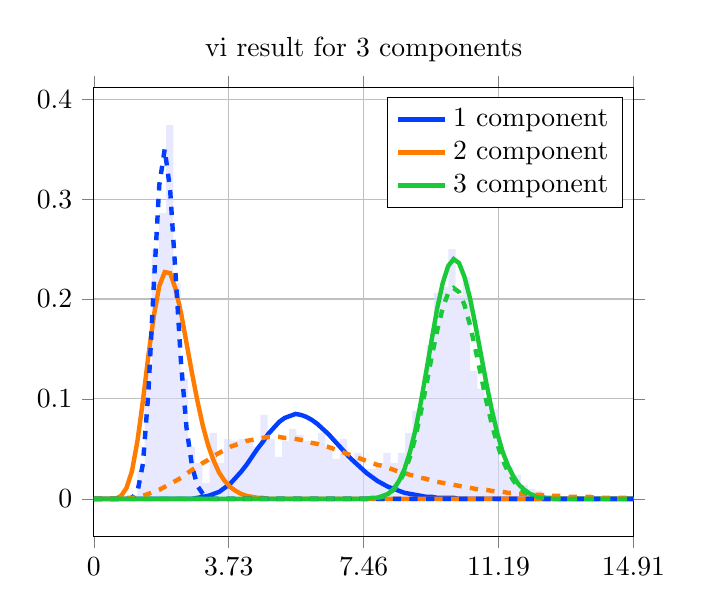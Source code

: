 \begin{tikzpicture}
\begin{axis}[title={vi result for 3 components}, yticklabel style={/pgf/number format/fixed,
            /pgf/number format/precision=3}, grid={major}, yminorgrids={true}, tick align={outside}, xtick={0.0,3.728,7.457,11.185,14.914}, xmin={0.0}, xmax={14.914}, scaled y ticks={false}]
    \addplot[ybar interval, fill={blue!15}, forget plot, opacity={0.6}, draw={none}, bar width={5.0e-6}]
        table[row sep={\\}]
        {
            \\
            1.0  0.004  \\
            1.2  0.028  \\
            1.4  0.13  \\
            1.6  0.25  \\
            1.8  0.286  \\
            2.0  0.374  \\
            2.2  0.216  \\
            2.4  0.12  \\
            2.6  0.052  \\
            2.8  0.036  \\
            3.0  0.016  \\
            3.2  0.066  \\
            3.4  0.036  \\
            3.6  0.06  \\
            3.8  0.058  \\
            4.0  0.06  \\
            4.2  0.058  \\
            4.4  0.052  \\
            4.6  0.084  \\
            4.8  0.06  \\
            5.0  0.042  \\
            5.2  0.058  \\
            5.4  0.07  \\
            5.6  0.064  \\
            5.8  0.058  \\
            6.0  0.056  \\
            6.2  0.066  \\
            6.4  0.052  \\
            6.6  0.04  \\
            6.8  0.06  \\
            7.0  0.038  \\
            7.2  0.046  \\
            7.4  0.03  \\
            7.6  0.03  \\
            7.8  0.036  \\
            8.0  0.046  \\
            8.2  0.036  \\
            8.4  0.046  \\
            8.6  0.066  \\
            8.8  0.088  \\
            9.0  0.104  \\
            9.2  0.154  \\
            9.4  0.206  \\
            9.6  0.212  \\
            9.8  0.25  \\
            10.0  0.204  \\
            10.2  0.222  \\
            10.4  0.128  \\
            10.6  0.11  \\
            10.8  0.1  \\
            11.0  0.09  \\
            11.2  0.038  \\
            11.4  0.032  \\
            11.6  0.024  \\
            11.8  0.014  \\
            12.0  0.01  \\
            12.2  0.008  \\
            12.4  0.002  \\
            12.6  0.002  \\
            12.8  0.002  \\
            13.0  0.002  \\
            13.2  0.002  \\
            13.4  0.002  \\
            13.6  0.0  \\
            13.8  0.002  \\
            14.0  0.002  \\
            14.2  0.0  \\
            14.4  0.002  \\
            14.6  0.0  \\
            14.8  0.002  \\
            15.0  0.0  \\
        }
        ;
    \addplot[style={{ultra thick}}, color={rgb,1:red,0.008;green,0.243;blue,1.0}]
        table[row sep={\\}]
        {
            \\
            0.0  0.0  \\
            0.151  4.851e-30  \\
            0.301  6.353e-23  \\
            0.452  7.034e-19  \\
            0.603  4.298e-16  \\
            0.753  5.369e-14  \\
            0.904  2.458e-12  \\
            1.055  5.626e-11  \\
            1.205  7.755e-10  \\
            1.356  7.258e-9  \\
            1.506  5.004e-8  \\
            1.657  2.694e-7  \\
            1.808  1.183e-6  \\
            1.958  4.375e-6  \\
            2.109  1.399e-5  \\
            2.26  3.942e-5  \\
            2.41  9.958e-5  \\
            2.561  0.0  \\
            2.712  0.0  \\
            2.862  0.001  \\
            3.013  0.002  \\
            3.164  0.003  \\
            3.314  0.005  \\
            3.465  0.007  \\
            3.615  0.011  \\
            3.766  0.015  \\
            3.917  0.021  \\
            4.067  0.027  \\
            4.218  0.034  \\
            4.369  0.042  \\
            4.519  0.05  \\
            4.67  0.057  \\
            4.821  0.065  \\
            4.971  0.071  \\
            5.122  0.077  \\
            5.273  0.081  \\
            5.423  0.083  \\
            5.574  0.085  \\
            5.725  0.084  \\
            5.875  0.082  \\
            6.026  0.079  \\
            6.176  0.075  \\
            6.327  0.07  \\
            6.478  0.065  \\
            6.628  0.059  \\
            6.779  0.053  \\
            6.93  0.047  \\
            7.08  0.041  \\
            7.231  0.036  \\
            7.382  0.031  \\
            7.532  0.026  \\
            7.683  0.022  \\
            7.834  0.018  \\
            7.984  0.015  \\
            8.135  0.012  \\
            8.286  0.01  \\
            8.436  0.008  \\
            8.587  0.006  \\
            8.737  0.005  \\
            8.888  0.004  \\
            9.039  0.003  \\
            9.189  0.002  \\
            9.34  0.002  \\
            9.491  0.001  \\
            9.641  0.001  \\
            9.792  0.001  \\
            9.943  0.001  \\
            10.093  0.0  \\
            10.244  0.0  \\
            10.395  0.0  \\
            10.545  0.0  \\
            10.696  0.0  \\
            10.846  9.902e-5  \\
            10.997  7.18e-5  \\
            11.148  5.182e-5  \\
            11.298  3.723e-5  \\
            11.449  2.664e-5  \\
            11.6  1.897e-5  \\
            11.75  1.346e-5  \\
            11.901  9.51e-6  \\
            12.052  6.693e-6  \\
            12.202  4.692e-6  \\
            12.353  3.277e-6  \\
            12.504  2.28e-6  \\
            12.654  1.581e-6  \\
            12.805  1.093e-6  \\
            12.956  7.524e-7  \\
            13.106  5.164e-7  \\
            13.257  3.533e-7  \\
            13.407  2.409e-7  \\
            13.558  1.638e-7  \\
            13.709  1.11e-7  \\
            13.859  7.502e-8  \\
            14.01  5.055e-8  \\
            14.161  3.397e-8  \\
            14.311  2.276e-8  \\
            14.462  1.521e-8  \\
            14.613  1.013e-8  \\
            14.763  6.736e-9  \\
            14.914  4.466e-9  \\
        }
        ;
    \addlegendentry {1 component}
    \addplot[style={{ultra thick}}, color={rgb,1:red,1.0;green,0.486;blue,0.0}]
        table[row sep={\\}]
        {
            \\
            0.0  0.0  \\
            0.151  3.14e-10  \\
            0.301  6.045e-7  \\
            0.452  3.451e-5  \\
            0.603  0.0  \\
            0.753  0.003  \\
            0.904  0.011  \\
            1.055  0.028  \\
            1.205  0.058  \\
            1.356  0.098  \\
            1.506  0.143  \\
            1.657  0.183  \\
            1.808  0.213  \\
            1.958  0.227  \\
            2.109  0.226  \\
            2.26  0.21  \\
            2.41  0.186  \\
            2.561  0.156  \\
            2.712  0.126  \\
            2.862  0.098  \\
            3.013  0.073  \\
            3.164  0.053  \\
            3.314  0.038  \\
            3.465  0.026  \\
            3.615  0.018  \\
            3.766  0.012  \\
            3.917  0.008  \\
            4.067  0.005  \\
            4.218  0.003  \\
            4.369  0.002  \\
            4.519  0.001  \\
            4.67  0.001  \\
            4.821  0.0  \\
            4.971  0.0  \\
            5.122  0.0  \\
            5.273  7.664e-5  \\
            5.423  4.336e-5  \\
            5.574  2.431e-5  \\
            5.725  1.35e-5  \\
            5.875  7.439e-6  \\
            6.026  4.065e-6  \\
            6.176  2.204e-6  \\
            6.327  1.187e-6  \\
            6.478  6.345e-7  \\
            6.628  3.37e-7  \\
            6.779  1.778e-7  \\
            6.93  9.329e-8  \\
            7.08  4.866e-8  \\
            7.231  2.524e-8  \\
            7.382  1.302e-8  \\
            7.532  6.684e-9  \\
            7.683  3.414e-9  \\
            7.834  1.736e-9  \\
            7.984  8.785e-10  \\
            8.135  4.427e-10  \\
            8.286  2.222e-10  \\
            8.436  1.11e-10  \\
            8.587  5.528e-11  \\
            8.737  2.742e-11  \\
            8.888  1.355e-11  \\
            9.039  6.671e-12  \\
            9.189  3.274e-12  \\
            9.34  1.602e-12  \\
            9.491  7.809e-13  \\
            9.641  3.796e-13  \\
            9.792  1.84e-13  \\
            9.943  8.891e-14  \\
            10.093  4.284e-14  \\
            10.244  2.059e-14  \\
            10.395  9.869e-15  \\
            10.545  4.718e-15  \\
            10.696  2.25e-15  \\
            10.846  1.07e-15  \\
            10.997  5.081e-16  \\
            11.148  2.406e-16  \\
            11.298  1.137e-16  \\
            11.449  5.359e-17  \\
            11.6  2.521e-17  \\
            11.75  1.184e-17  \\
            11.901  5.545e-18  \\
            12.052  2.593e-18  \\
            12.202  1.21e-18  \\
            12.353  5.638e-19  \\
            12.504  2.622e-19  \\
            12.654  1.217e-19  \\
            12.805  5.64e-20  \\
            12.956  2.609e-20  \\
            13.106  1.205e-20  \\
            13.257  5.555e-21  \\
            13.407  2.558e-21  \\
            13.558  1.176e-21  \\
            13.709  5.395e-22  \\
            13.859  2.473e-22  \\
            14.01  1.132e-22  \\
            14.161  5.171e-23  \\
            14.311  2.36e-23  \\
            14.462  1.075e-23  \\
            14.613  4.894e-24  \\
            14.763  2.224e-24  \\
            14.914  1.01e-24  \\
        }
        ;
    \addlegendentry {2 component}
    \addplot[style={{ultra thick}}, color={rgb,1:red,0.102;green,0.788;blue,0.22}]
        table[row sep={\\}]
        {
            \\
            0.0  0.0  \\
            0.151  3.506e-276  \\
            0.301  4.491e-218  \\
            0.452  1.274e-184  \\
            0.603  2.912e-161  \\
            0.753  1.959e-143  \\
            0.904  4.183e-129  \\
            1.055  3.44e-117  \\
            1.205  4.838e-107  \\
            1.356  3.041e-98  \\
            1.506  1.647e-90  \\
            1.657  1.228e-83  \\
            1.808  1.78e-77  \\
            1.958  6.524e-72  \\
            2.109  7.411e-67  \\
            2.26  3.068e-62  \\
            2.41  5.275e-58  \\
            2.561  4.189e-54  \\
            2.712  1.678e-50  \\
            2.862  3.654e-47  \\
            3.013  4.602e-44  \\
            3.164  3.537e-41  \\
            3.314  1.736e-38  \\
            3.465  5.669e-36  \\
            3.615  1.274e-33  \\
            3.766  2.032e-31  \\
            3.917  2.363e-29  \\
            4.067  2.052e-27  \\
            4.218  1.359e-25  \\
            4.369  6.995e-24  \\
            4.519  2.848e-22  \\
            4.67  9.308e-21  \\
            4.821  2.478e-19  \\
            4.971  5.439e-18  \\
            5.122  9.959e-17  \\
            5.273  1.537e-15  \\
            5.423  2.02e-14  \\
            5.574  2.279e-13  \\
            5.725  2.226e-12  \\
            5.875  1.896e-11  \\
            6.026  1.419e-10  \\
            6.176  9.384e-10  \\
            6.327  5.519e-9  \\
            6.478  2.902e-8  \\
            6.628  1.372e-7  \\
            6.779  5.854e-7  \\
            6.93  2.266e-6  \\
            7.08  7.993e-6  \\
            7.231  2.578e-5  \\
            7.382  7.633e-5  \\
            7.532  0.0  \\
            7.683  0.001  \\
            7.834  0.001  \\
            7.984  0.003  \\
            8.135  0.005  \\
            8.286  0.01  \\
            8.436  0.018  \\
            8.587  0.03  \\
            8.737  0.047  \\
            8.888  0.069  \\
            9.039  0.097  \\
            9.189  0.128  \\
            9.34  0.16  \\
            9.491  0.191  \\
            9.641  0.216  \\
            9.792  0.233  \\
            9.943  0.24  \\
            10.093  0.236  \\
            10.244  0.222  \\
            10.395  0.201  \\
            10.545  0.174  \\
            10.696  0.145  \\
            10.846  0.116  \\
            10.997  0.089  \\
            11.148  0.066  \\
            11.298  0.047  \\
            11.449  0.033  \\
            11.6  0.022  \\
            11.75  0.014  \\
            11.901  0.009  \\
            12.052  0.005  \\
            12.202  0.003  \\
            12.353  0.002  \\
            12.504  0.001  \\
            12.654  0.001  \\
            12.805  0.0  \\
            12.956  0.0  \\
            13.106  7.003e-5  \\
            13.257  3.381e-5  \\
            13.407  1.591e-5  \\
            13.558  7.304e-6  \\
            13.709  3.272e-6  \\
            13.859  1.431e-6  \\
            14.01  6.117e-7  \\
            14.161  2.555e-7  \\
            14.311  1.044e-7  \\
            14.462  4.171e-8  \\
            14.613  1.632e-8  \\
            14.763  6.251e-9  \\
            14.914  2.346e-9  \\
        }
        ;
    \addlegendentry {3 component}
    \addplot[style={{ultra thick, dashed}}, color={rgb,1:red,0.008;green,0.243;blue,1.0}]
        table[row sep={\\}]
        {
            \\
            0.0  0.0  \\
            0.151  6.336e-29  \\
            0.301  1.712e-18  \\
            0.452  6.202e-13  \\
            0.603  2.273e-9  \\
            0.753  6.725e-7  \\
            0.904  4.048e-5  \\
            1.055  0.001  \\
            1.205  0.007  \\
            1.356  0.035  \\
            1.506  0.106  \\
            1.657  0.214  \\
            1.808  0.314  \\
            1.958  0.35  \\
            2.109  0.309  \\
            2.26  0.224  \\
            2.41  0.136  \\
            2.561  0.071  \\
            2.712  0.033  \\
            2.862  0.013  \\
            3.013  0.005  \\
            3.164  0.002  \\
            3.314  0.0  \\
            3.465  0.0  \\
            3.615  3.425e-5  \\
            3.766  8.272e-6  \\
            3.917  1.877e-6  \\
            4.067  4.02e-7  \\
            4.218  8.159e-8  \\
            4.369  1.576e-8  \\
            4.519  2.906e-9  \\
            4.67  5.13e-10  \\
            4.821  8.697e-11  \\
            4.971  1.419e-11  \\
            5.122  2.235e-12  \\
            5.273  3.402e-13  \\
            5.423  5.016e-14  \\
            5.574  7.177e-15  \\
            5.725  9.98e-16  \\
            5.875  1.351e-16  \\
            6.026  1.782e-17  \\
            6.176  2.294e-18  \\
            6.327  2.886e-19  \\
            6.478  3.551e-20  \\
            6.628  4.278e-21  \\
            6.779  5.051e-22  \\
            6.93  5.85e-23  \\
            7.08  6.652e-24  \\
            7.231  7.431e-25  \\
            7.382  8.162e-26  \\
            7.532  8.82e-27  \\
            7.683  9.384e-28  \\
            7.834  9.836e-29  \\
            7.984  1.016e-29  \\
            8.135  1.035e-30  \\
            8.286  1.041e-31  \\
            8.436  1.033e-32  \\
            8.587  1.012e-33  \\
            8.737  9.804e-35  \\
            8.888  9.385e-36  \\
            9.039  8.884e-37  \\
            9.189  8.32e-38  \\
            9.34  7.709e-39  \\
            9.491  7.072e-40  \\
            9.641  6.424e-41  \\
            9.792  5.779e-42  \\
            9.943  5.152e-43  \\
            10.093  4.552e-44  \\
            10.244  3.987e-45  \\
            10.395  3.463e-46  \\
            10.545  2.983e-47  \\
            10.696  2.549e-48  \\
            10.846  2.162e-49  \\
            10.997  1.819e-50  \\
            11.148  1.52e-51  \\
            11.298  1.261e-52  \\
            11.449  1.039e-53  \\
            11.6  8.501e-55  \\
            11.75  6.911e-56  \\
            11.901  5.582e-57  \\
            12.052  4.481e-58  \\
            12.202  3.575e-59  \\
            12.353  2.835e-60  \\
            12.504  2.236e-61  \\
            12.654  1.753e-62  \\
            12.805  1.367e-63  \\
            12.956  1.06e-64  \\
            13.106  8.179e-66  \\
            13.257  6.277e-67  \\
            13.407  4.793e-68  \\
            13.558  3.643e-69  \\
            13.709  2.755e-70  \\
            13.859  2.073e-71  \\
            14.01  1.553e-72  \\
            14.161  1.159e-73  \\
            14.311  8.604e-75  \\
            14.462  6.362e-76  \\
            14.613  4.684e-77  \\
            14.763  3.434e-78  \\
            14.914  2.508e-79  \\
        }
        ;
    \addplot[style={{ultra thick, dashed}}, color={rgb,1:red,1.0;green,0.486;blue,0.0}]
        table[row sep={\\}]
        {
            \\
            0.0  0.0  \\
            0.151  1.962e-7  \\
            0.301  5.4e-6  \\
            0.452  3.527e-5  \\
            0.603  0.0  \\
            0.753  0.0  \\
            0.904  0.001  \\
            1.055  0.001  \\
            1.205  0.002  \\
            1.356  0.003  \\
            1.506  0.005  \\
            1.657  0.007  \\
            1.808  0.009  \\
            1.958  0.012  \\
            2.109  0.015  \\
            2.26  0.018  \\
            2.41  0.021  \\
            2.561  0.025  \\
            2.712  0.029  \\
            2.862  0.032  \\
            3.013  0.036  \\
            3.164  0.039  \\
            3.314  0.043  \\
            3.465  0.046  \\
            3.615  0.049  \\
            3.766  0.052  \\
            3.917  0.054  \\
            4.067  0.056  \\
            4.218  0.058  \\
            4.369  0.059  \\
            4.519  0.06  \\
            4.67  0.061  \\
            4.821  0.062  \\
            4.971  0.062  \\
            5.122  0.062  \\
            5.273  0.061  \\
            5.423  0.061  \\
            5.574  0.06  \\
            5.725  0.059  \\
            5.875  0.058  \\
            6.026  0.056  \\
            6.176  0.055  \\
            6.327  0.053  \\
            6.478  0.052  \\
            6.628  0.05  \\
            6.779  0.048  \\
            6.93  0.046  \\
            7.08  0.044  \\
            7.231  0.042  \\
            7.382  0.04  \\
            7.532  0.038  \\
            7.683  0.036  \\
            7.834  0.034  \\
            7.984  0.033  \\
            8.135  0.031  \\
            8.286  0.029  \\
            8.436  0.027  \\
            8.587  0.026  \\
            8.737  0.024  \\
            8.888  0.023  \\
            9.039  0.021  \\
            9.189  0.02  \\
            9.34  0.018  \\
            9.491  0.017  \\
            9.641  0.016  \\
            9.792  0.015  \\
            9.943  0.014  \\
            10.093  0.013  \\
            10.244  0.012  \\
            10.395  0.011  \\
            10.545  0.01  \\
            10.696  0.009  \\
            10.846  0.009  \\
            10.997  0.008  \\
            11.148  0.007  \\
            11.298  0.007  \\
            11.449  0.006  \\
            11.6  0.006  \\
            11.75  0.005  \\
            11.901  0.005  \\
            12.052  0.004  \\
            12.202  0.004  \\
            12.353  0.004  \\
            12.504  0.003  \\
            12.654  0.003  \\
            12.805  0.003  \\
            12.956  0.003  \\
            13.106  0.002  \\
            13.257  0.002  \\
            13.407  0.002  \\
            13.558  0.002  \\
            13.709  0.002  \\
            13.859  0.001  \\
            14.01  0.001  \\
            14.161  0.001  \\
            14.311  0.001  \\
            14.462  0.001  \\
            14.613  0.001  \\
            14.763  0.001  \\
            14.914  0.001  \\
        }
        ;
    \addplot[style={{ultra thick, dashed}}, color={rgb,1:red,0.102;green,0.788;blue,0.22}]
        table[row sep={\\}]
        {
            \\
            0.0  0.0  \\
            0.151  1.935e-278  \\
            0.301  7.64e-220  \\
            0.452  4.138e-186  \\
            0.603  1.483e-162  \\
            0.753  1.405e-144  \\
            0.904  3.947e-130  \\
            1.055  4.075e-118  \\
            1.205  6.951e-108  \\
            1.356  5.163e-99  \\
            1.506  3.237e-91  \\
            1.657  2.747e-84  \\
            1.808  4.469e-78  \\
            1.958  1.817e-72  \\
            2.109  2.268e-67  \\
            2.26  1.023e-62  \\
            2.41  1.901e-58  \\
            2.561  1.622e-54  \\
            2.712  6.941e-51  \\
            2.862  1.606e-47  \\
            3.013  2.139e-44  \\
            3.164  1.731e-41  \\
            3.314  8.92e-39  \\
            3.465  3.045e-36  \\
            3.615  7.133e-34  \\
            3.766  1.183e-31  \\
            3.917  1.426e-29  \\
            4.067  1.28e-27  \\
            4.218  8.745e-26  \\
            4.369  4.634e-24  \\
            4.519  1.938e-22  \\
            4.67  6.498e-21  \\
            4.821  1.771e-19  \\
            4.971  3.973e-18  \\
            5.122  7.424e-17  \\
            5.273  1.168e-15  \\
            5.423  1.562e-14  \\
            5.574  1.791e-13  \\
            5.725  1.775e-12  \\
            5.875  1.534e-11  \\
            6.026  1.162e-10  \\
            6.176  7.778e-10  \\
            6.327  4.624e-9  \\
            6.478  2.455e-8  \\
            6.628  1.171e-7  \\
            6.779  5.037e-7  \\
            6.93  1.964e-6  \\
            7.08  6.973e-6  \\
            7.231  2.262e-5  \\
            7.382  6.729e-5  \\
            7.532  0.0  \\
            7.683  0.0  \\
            7.834  0.001  \\
            7.984  0.002  \\
            8.135  0.005  \\
            8.286  0.009  \\
            8.436  0.016  \\
            8.587  0.027  \\
            8.737  0.042  \\
            8.888  0.062  \\
            9.039  0.087  \\
            9.189  0.114  \\
            9.34  0.143  \\
            9.491  0.169  \\
            9.641  0.191  \\
            9.792  0.206  \\
            9.943  0.211  \\
            10.093  0.207  \\
            10.244  0.194  \\
            10.395  0.174  \\
            10.545  0.15  \\
            10.696  0.124  \\
            10.846  0.098  \\
            10.997  0.075  \\
            11.148  0.055  \\
            11.298  0.039  \\
            11.449  0.027  \\
            11.6  0.018  \\
            11.75  0.011  \\
            11.901  0.007  \\
            12.052  0.004  \\
            12.202  0.002  \\
            12.353  0.001  \\
            12.504  0.001  \\
            12.654  0.0  \\
            12.805  0.0  \\
            12.956  0.0  \\
            13.106  5.255e-5  \\
            13.257  2.511e-5  \\
            13.407  1.169e-5  \\
            13.558  5.309e-6  \\
            13.709  2.352e-6  \\
            13.859  1.017e-6  \\
            14.01  4.299e-7  \\
            14.161  1.775e-7  \\
            14.311  7.166e-8  \\
            14.462  2.83e-8  \\
            14.613  1.094e-8  \\
            14.763  4.138e-9  \\
            14.914  1.534e-9  \\
        }
        ;
\end{axis}
\end{tikzpicture}
